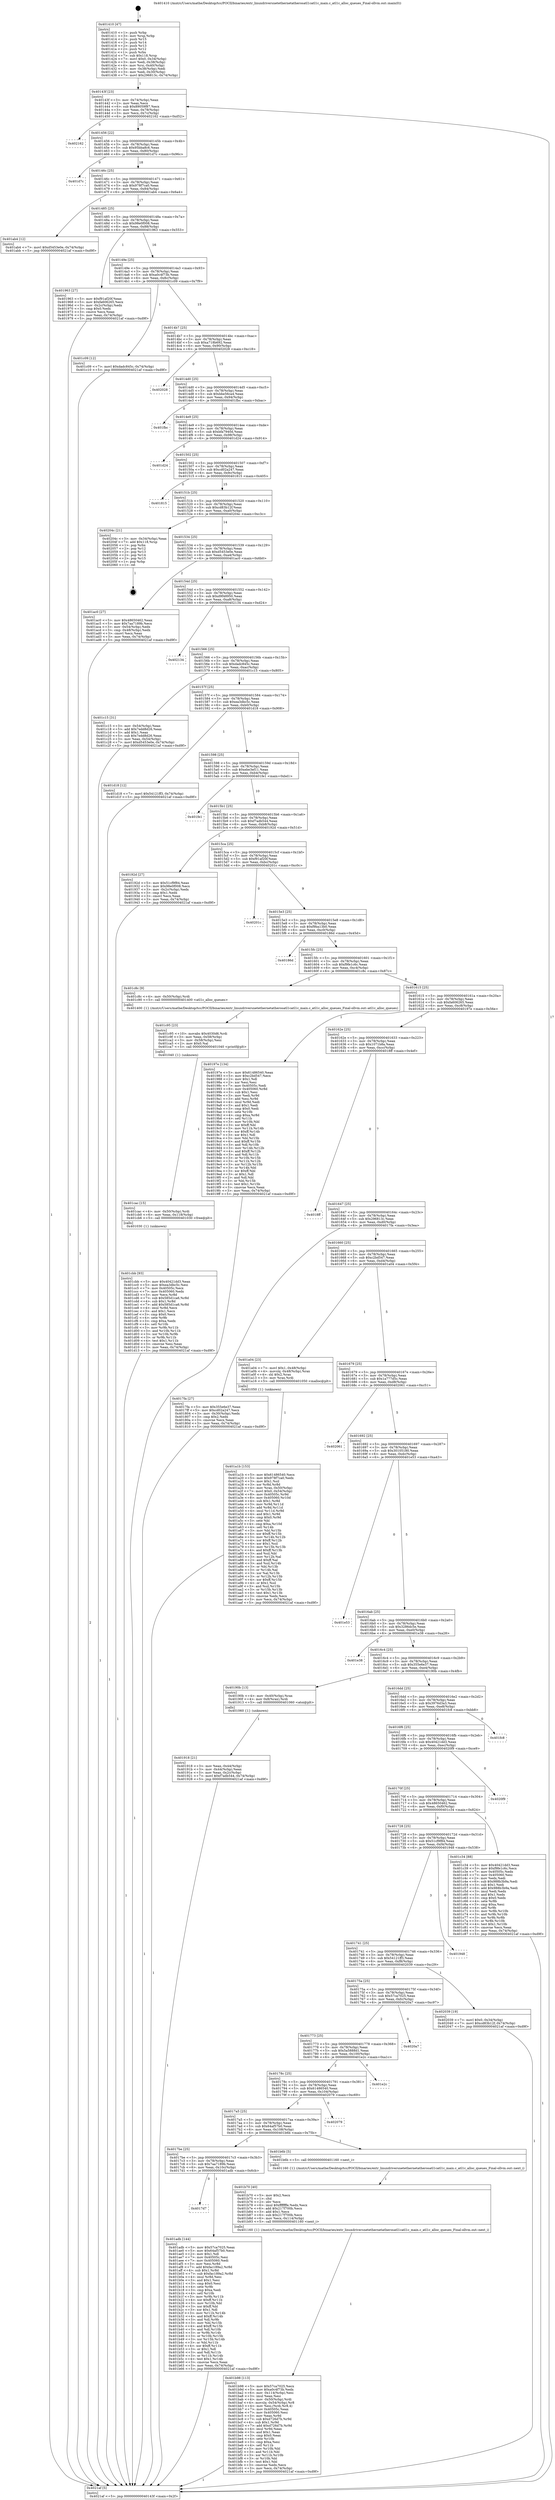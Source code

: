 digraph "0x401410" {
  label = "0x401410 (/mnt/c/Users/mathe/Desktop/tcc/POCII/binaries/extr_linuxdriversnetethernetatherosatl1catl1c_main.c_atl1c_alloc_queues_Final-ollvm.out::main(0))"
  labelloc = "t"
  node[shape=record]

  Entry [label="",width=0.3,height=0.3,shape=circle,fillcolor=black,style=filled]
  "0x40143f" [label="{
     0x40143f [23]\l
     | [instrs]\l
     &nbsp;&nbsp;0x40143f \<+3\>: mov -0x74(%rbp),%eax\l
     &nbsp;&nbsp;0x401442 \<+2\>: mov %eax,%ecx\l
     &nbsp;&nbsp;0x401444 \<+6\>: sub $0x89059f87,%ecx\l
     &nbsp;&nbsp;0x40144a \<+3\>: mov %eax,-0x78(%rbp)\l
     &nbsp;&nbsp;0x40144d \<+3\>: mov %ecx,-0x7c(%rbp)\l
     &nbsp;&nbsp;0x401450 \<+6\>: je 0000000000402162 \<main+0xd52\>\l
  }"]
  "0x402162" [label="{
     0x402162\l
  }", style=dashed]
  "0x401456" [label="{
     0x401456 [22]\l
     | [instrs]\l
     &nbsp;&nbsp;0x401456 \<+5\>: jmp 000000000040145b \<main+0x4b\>\l
     &nbsp;&nbsp;0x40145b \<+3\>: mov -0x78(%rbp),%eax\l
     &nbsp;&nbsp;0x40145e \<+5\>: sub $0x95bba8c6,%eax\l
     &nbsp;&nbsp;0x401463 \<+3\>: mov %eax,-0x80(%rbp)\l
     &nbsp;&nbsp;0x401466 \<+6\>: je 0000000000401d7c \<main+0x96c\>\l
  }"]
  Exit [label="",width=0.3,height=0.3,shape=circle,fillcolor=black,style=filled,peripheries=2]
  "0x401d7c" [label="{
     0x401d7c\l
  }", style=dashed]
  "0x40146c" [label="{
     0x40146c [25]\l
     | [instrs]\l
     &nbsp;&nbsp;0x40146c \<+5\>: jmp 0000000000401471 \<main+0x61\>\l
     &nbsp;&nbsp;0x401471 \<+3\>: mov -0x78(%rbp),%eax\l
     &nbsp;&nbsp;0x401474 \<+5\>: sub $0x978f7ca0,%eax\l
     &nbsp;&nbsp;0x401479 \<+6\>: mov %eax,-0x84(%rbp)\l
     &nbsp;&nbsp;0x40147f \<+6\>: je 0000000000401ab4 \<main+0x6a4\>\l
  }"]
  "0x401cbb" [label="{
     0x401cbb [93]\l
     | [instrs]\l
     &nbsp;&nbsp;0x401cbb \<+5\>: mov $0x40421dd3,%eax\l
     &nbsp;&nbsp;0x401cc0 \<+5\>: mov $0xea3dbc5c,%esi\l
     &nbsp;&nbsp;0x401cc5 \<+7\>: mov 0x40505c,%ecx\l
     &nbsp;&nbsp;0x401ccc \<+7\>: mov 0x405060,%edx\l
     &nbsp;&nbsp;0x401cd3 \<+3\>: mov %ecx,%r8d\l
     &nbsp;&nbsp;0x401cd6 \<+7\>: sub $0x585d1ca6,%r8d\l
     &nbsp;&nbsp;0x401cdd \<+4\>: sub $0x1,%r8d\l
     &nbsp;&nbsp;0x401ce1 \<+7\>: add $0x585d1ca6,%r8d\l
     &nbsp;&nbsp;0x401ce8 \<+4\>: imul %r8d,%ecx\l
     &nbsp;&nbsp;0x401cec \<+3\>: and $0x1,%ecx\l
     &nbsp;&nbsp;0x401cef \<+3\>: cmp $0x0,%ecx\l
     &nbsp;&nbsp;0x401cf2 \<+4\>: sete %r9b\l
     &nbsp;&nbsp;0x401cf6 \<+3\>: cmp $0xa,%edx\l
     &nbsp;&nbsp;0x401cf9 \<+4\>: setl %r10b\l
     &nbsp;&nbsp;0x401cfd \<+3\>: mov %r9b,%r11b\l
     &nbsp;&nbsp;0x401d00 \<+3\>: and %r10b,%r11b\l
     &nbsp;&nbsp;0x401d03 \<+3\>: xor %r10b,%r9b\l
     &nbsp;&nbsp;0x401d06 \<+3\>: or %r9b,%r11b\l
     &nbsp;&nbsp;0x401d09 \<+4\>: test $0x1,%r11b\l
     &nbsp;&nbsp;0x401d0d \<+3\>: cmovne %esi,%eax\l
     &nbsp;&nbsp;0x401d10 \<+3\>: mov %eax,-0x74(%rbp)\l
     &nbsp;&nbsp;0x401d13 \<+5\>: jmp 00000000004021af \<main+0xd9f\>\l
  }"]
  "0x401ab4" [label="{
     0x401ab4 [12]\l
     | [instrs]\l
     &nbsp;&nbsp;0x401ab4 \<+7\>: movl $0xd5453e0e,-0x74(%rbp)\l
     &nbsp;&nbsp;0x401abb \<+5\>: jmp 00000000004021af \<main+0xd9f\>\l
  }"]
  "0x401485" [label="{
     0x401485 [25]\l
     | [instrs]\l
     &nbsp;&nbsp;0x401485 \<+5\>: jmp 000000000040148a \<main+0x7a\>\l
     &nbsp;&nbsp;0x40148a \<+3\>: mov -0x78(%rbp),%eax\l
     &nbsp;&nbsp;0x40148d \<+5\>: sub $0x98e0f008,%eax\l
     &nbsp;&nbsp;0x401492 \<+6\>: mov %eax,-0x88(%rbp)\l
     &nbsp;&nbsp;0x401498 \<+6\>: je 0000000000401963 \<main+0x553\>\l
  }"]
  "0x401cac" [label="{
     0x401cac [15]\l
     | [instrs]\l
     &nbsp;&nbsp;0x401cac \<+4\>: mov -0x50(%rbp),%rdi\l
     &nbsp;&nbsp;0x401cb0 \<+6\>: mov %eax,-0x118(%rbp)\l
     &nbsp;&nbsp;0x401cb6 \<+5\>: call 0000000000401030 \<free@plt\>\l
     | [calls]\l
     &nbsp;&nbsp;0x401030 \{1\} (unknown)\l
  }"]
  "0x401963" [label="{
     0x401963 [27]\l
     | [instrs]\l
     &nbsp;&nbsp;0x401963 \<+5\>: mov $0xf91af20f,%eax\l
     &nbsp;&nbsp;0x401968 \<+5\>: mov $0xfa606265,%ecx\l
     &nbsp;&nbsp;0x40196d \<+3\>: mov -0x2c(%rbp),%edx\l
     &nbsp;&nbsp;0x401970 \<+3\>: cmp $0x0,%edx\l
     &nbsp;&nbsp;0x401973 \<+3\>: cmove %ecx,%eax\l
     &nbsp;&nbsp;0x401976 \<+3\>: mov %eax,-0x74(%rbp)\l
     &nbsp;&nbsp;0x401979 \<+5\>: jmp 00000000004021af \<main+0xd9f\>\l
  }"]
  "0x40149e" [label="{
     0x40149e [25]\l
     | [instrs]\l
     &nbsp;&nbsp;0x40149e \<+5\>: jmp 00000000004014a3 \<main+0x93\>\l
     &nbsp;&nbsp;0x4014a3 \<+3\>: mov -0x78(%rbp),%eax\l
     &nbsp;&nbsp;0x4014a6 \<+5\>: sub $0xa0c4f73b,%eax\l
     &nbsp;&nbsp;0x4014ab \<+6\>: mov %eax,-0x8c(%rbp)\l
     &nbsp;&nbsp;0x4014b1 \<+6\>: je 0000000000401c09 \<main+0x7f9\>\l
  }"]
  "0x401c95" [label="{
     0x401c95 [23]\l
     | [instrs]\l
     &nbsp;&nbsp;0x401c95 \<+10\>: movabs $0x4030d6,%rdi\l
     &nbsp;&nbsp;0x401c9f \<+3\>: mov %eax,-0x58(%rbp)\l
     &nbsp;&nbsp;0x401ca2 \<+3\>: mov -0x58(%rbp),%esi\l
     &nbsp;&nbsp;0x401ca5 \<+2\>: mov $0x0,%al\l
     &nbsp;&nbsp;0x401ca7 \<+5\>: call 0000000000401040 \<printf@plt\>\l
     | [calls]\l
     &nbsp;&nbsp;0x401040 \{1\} (unknown)\l
  }"]
  "0x401c09" [label="{
     0x401c09 [12]\l
     | [instrs]\l
     &nbsp;&nbsp;0x401c09 \<+7\>: movl $0xdadc845c,-0x74(%rbp)\l
     &nbsp;&nbsp;0x401c10 \<+5\>: jmp 00000000004021af \<main+0xd9f\>\l
  }"]
  "0x4014b7" [label="{
     0x4014b7 [25]\l
     | [instrs]\l
     &nbsp;&nbsp;0x4014b7 \<+5\>: jmp 00000000004014bc \<main+0xac\>\l
     &nbsp;&nbsp;0x4014bc \<+3\>: mov -0x78(%rbp),%eax\l
     &nbsp;&nbsp;0x4014bf \<+5\>: sub $0xa718b692,%eax\l
     &nbsp;&nbsp;0x4014c4 \<+6\>: mov %eax,-0x90(%rbp)\l
     &nbsp;&nbsp;0x4014ca \<+6\>: je 0000000000402028 \<main+0xc18\>\l
  }"]
  "0x401b98" [label="{
     0x401b98 [113]\l
     | [instrs]\l
     &nbsp;&nbsp;0x401b98 \<+5\>: mov $0x57ca7025,%ecx\l
     &nbsp;&nbsp;0x401b9d \<+5\>: mov $0xa0c4f73b,%edx\l
     &nbsp;&nbsp;0x401ba2 \<+6\>: mov -0x114(%rbp),%esi\l
     &nbsp;&nbsp;0x401ba8 \<+3\>: imul %eax,%esi\l
     &nbsp;&nbsp;0x401bab \<+4\>: mov -0x50(%rbp),%rdi\l
     &nbsp;&nbsp;0x401baf \<+4\>: movslq -0x54(%rbp),%r8\l
     &nbsp;&nbsp;0x401bb3 \<+4\>: mov %esi,(%rdi,%r8,4)\l
     &nbsp;&nbsp;0x401bb7 \<+7\>: mov 0x40505c,%eax\l
     &nbsp;&nbsp;0x401bbe \<+7\>: mov 0x405060,%esi\l
     &nbsp;&nbsp;0x401bc5 \<+3\>: mov %eax,%r9d\l
     &nbsp;&nbsp;0x401bc8 \<+7\>: sub $0xd726d7b,%r9d\l
     &nbsp;&nbsp;0x401bcf \<+4\>: sub $0x1,%r9d\l
     &nbsp;&nbsp;0x401bd3 \<+7\>: add $0xd726d7b,%r9d\l
     &nbsp;&nbsp;0x401bda \<+4\>: imul %r9d,%eax\l
     &nbsp;&nbsp;0x401bde \<+3\>: and $0x1,%eax\l
     &nbsp;&nbsp;0x401be1 \<+3\>: cmp $0x0,%eax\l
     &nbsp;&nbsp;0x401be4 \<+4\>: sete %r10b\l
     &nbsp;&nbsp;0x401be8 \<+3\>: cmp $0xa,%esi\l
     &nbsp;&nbsp;0x401beb \<+4\>: setl %r11b\l
     &nbsp;&nbsp;0x401bef \<+3\>: mov %r10b,%bl\l
     &nbsp;&nbsp;0x401bf2 \<+3\>: and %r11b,%bl\l
     &nbsp;&nbsp;0x401bf5 \<+3\>: xor %r11b,%r10b\l
     &nbsp;&nbsp;0x401bf8 \<+3\>: or %r10b,%bl\l
     &nbsp;&nbsp;0x401bfb \<+3\>: test $0x1,%bl\l
     &nbsp;&nbsp;0x401bfe \<+3\>: cmovne %edx,%ecx\l
     &nbsp;&nbsp;0x401c01 \<+3\>: mov %ecx,-0x74(%rbp)\l
     &nbsp;&nbsp;0x401c04 \<+5\>: jmp 00000000004021af \<main+0xd9f\>\l
  }"]
  "0x402028" [label="{
     0x402028\l
  }", style=dashed]
  "0x4014d0" [label="{
     0x4014d0 [25]\l
     | [instrs]\l
     &nbsp;&nbsp;0x4014d0 \<+5\>: jmp 00000000004014d5 \<main+0xc5\>\l
     &nbsp;&nbsp;0x4014d5 \<+3\>: mov -0x78(%rbp),%eax\l
     &nbsp;&nbsp;0x4014d8 \<+5\>: sub $0xbbe56ca4,%eax\l
     &nbsp;&nbsp;0x4014dd \<+6\>: mov %eax,-0x94(%rbp)\l
     &nbsp;&nbsp;0x4014e3 \<+6\>: je 0000000000401fbc \<main+0xbac\>\l
  }"]
  "0x401b70" [label="{
     0x401b70 [40]\l
     | [instrs]\l
     &nbsp;&nbsp;0x401b70 \<+5\>: mov $0x2,%ecx\l
     &nbsp;&nbsp;0x401b75 \<+1\>: cltd\l
     &nbsp;&nbsp;0x401b76 \<+2\>: idiv %ecx\l
     &nbsp;&nbsp;0x401b78 \<+6\>: imul $0xfffffffe,%edx,%ecx\l
     &nbsp;&nbsp;0x401b7e \<+6\>: add $0x217f700b,%ecx\l
     &nbsp;&nbsp;0x401b84 \<+3\>: add $0x1,%ecx\l
     &nbsp;&nbsp;0x401b87 \<+6\>: sub $0x217f700b,%ecx\l
     &nbsp;&nbsp;0x401b8d \<+6\>: mov %ecx,-0x114(%rbp)\l
     &nbsp;&nbsp;0x401b93 \<+5\>: call 0000000000401160 \<next_i\>\l
     | [calls]\l
     &nbsp;&nbsp;0x401160 \{1\} (/mnt/c/Users/mathe/Desktop/tcc/POCII/binaries/extr_linuxdriversnetethernetatherosatl1catl1c_main.c_atl1c_alloc_queues_Final-ollvm.out::next_i)\l
  }"]
  "0x401fbc" [label="{
     0x401fbc\l
  }", style=dashed]
  "0x4014e9" [label="{
     0x4014e9 [25]\l
     | [instrs]\l
     &nbsp;&nbsp;0x4014e9 \<+5\>: jmp 00000000004014ee \<main+0xde\>\l
     &nbsp;&nbsp;0x4014ee \<+3\>: mov -0x78(%rbp),%eax\l
     &nbsp;&nbsp;0x4014f1 \<+5\>: sub $0xbfa7940d,%eax\l
     &nbsp;&nbsp;0x4014f6 \<+6\>: mov %eax,-0x98(%rbp)\l
     &nbsp;&nbsp;0x4014fc \<+6\>: je 0000000000401d24 \<main+0x914\>\l
  }"]
  "0x4017d7" [label="{
     0x4017d7\l
  }", style=dashed]
  "0x401d24" [label="{
     0x401d24\l
  }", style=dashed]
  "0x401502" [label="{
     0x401502 [25]\l
     | [instrs]\l
     &nbsp;&nbsp;0x401502 \<+5\>: jmp 0000000000401507 \<main+0xf7\>\l
     &nbsp;&nbsp;0x401507 \<+3\>: mov -0x78(%rbp),%eax\l
     &nbsp;&nbsp;0x40150a \<+5\>: sub $0xcd02a247,%eax\l
     &nbsp;&nbsp;0x40150f \<+6\>: mov %eax,-0x9c(%rbp)\l
     &nbsp;&nbsp;0x401515 \<+6\>: je 0000000000401815 \<main+0x405\>\l
  }"]
  "0x401adb" [label="{
     0x401adb [144]\l
     | [instrs]\l
     &nbsp;&nbsp;0x401adb \<+5\>: mov $0x57ca7025,%eax\l
     &nbsp;&nbsp;0x401ae0 \<+5\>: mov $0x64af57b0,%ecx\l
     &nbsp;&nbsp;0x401ae5 \<+2\>: mov $0x1,%dl\l
     &nbsp;&nbsp;0x401ae7 \<+7\>: mov 0x40505c,%esi\l
     &nbsp;&nbsp;0x401aee \<+7\>: mov 0x405060,%edi\l
     &nbsp;&nbsp;0x401af5 \<+3\>: mov %esi,%r8d\l
     &nbsp;&nbsp;0x401af8 \<+7\>: add $0xfac189a2,%r8d\l
     &nbsp;&nbsp;0x401aff \<+4\>: sub $0x1,%r8d\l
     &nbsp;&nbsp;0x401b03 \<+7\>: sub $0xfac189a2,%r8d\l
     &nbsp;&nbsp;0x401b0a \<+4\>: imul %r8d,%esi\l
     &nbsp;&nbsp;0x401b0e \<+3\>: and $0x1,%esi\l
     &nbsp;&nbsp;0x401b11 \<+3\>: cmp $0x0,%esi\l
     &nbsp;&nbsp;0x401b14 \<+4\>: sete %r9b\l
     &nbsp;&nbsp;0x401b18 \<+3\>: cmp $0xa,%edi\l
     &nbsp;&nbsp;0x401b1b \<+4\>: setl %r10b\l
     &nbsp;&nbsp;0x401b1f \<+3\>: mov %r9b,%r11b\l
     &nbsp;&nbsp;0x401b22 \<+4\>: xor $0xff,%r11b\l
     &nbsp;&nbsp;0x401b26 \<+3\>: mov %r10b,%bl\l
     &nbsp;&nbsp;0x401b29 \<+3\>: xor $0xff,%bl\l
     &nbsp;&nbsp;0x401b2c \<+3\>: xor $0x1,%dl\l
     &nbsp;&nbsp;0x401b2f \<+3\>: mov %r11b,%r14b\l
     &nbsp;&nbsp;0x401b32 \<+4\>: and $0xff,%r14b\l
     &nbsp;&nbsp;0x401b36 \<+3\>: and %dl,%r9b\l
     &nbsp;&nbsp;0x401b39 \<+3\>: mov %bl,%r15b\l
     &nbsp;&nbsp;0x401b3c \<+4\>: and $0xff,%r15b\l
     &nbsp;&nbsp;0x401b40 \<+3\>: and %dl,%r10b\l
     &nbsp;&nbsp;0x401b43 \<+3\>: or %r9b,%r14b\l
     &nbsp;&nbsp;0x401b46 \<+3\>: or %r10b,%r15b\l
     &nbsp;&nbsp;0x401b49 \<+3\>: xor %r15b,%r14b\l
     &nbsp;&nbsp;0x401b4c \<+3\>: or %bl,%r11b\l
     &nbsp;&nbsp;0x401b4f \<+4\>: xor $0xff,%r11b\l
     &nbsp;&nbsp;0x401b53 \<+3\>: or $0x1,%dl\l
     &nbsp;&nbsp;0x401b56 \<+3\>: and %dl,%r11b\l
     &nbsp;&nbsp;0x401b59 \<+3\>: or %r11b,%r14b\l
     &nbsp;&nbsp;0x401b5c \<+4\>: test $0x1,%r14b\l
     &nbsp;&nbsp;0x401b60 \<+3\>: cmovne %ecx,%eax\l
     &nbsp;&nbsp;0x401b63 \<+3\>: mov %eax,-0x74(%rbp)\l
     &nbsp;&nbsp;0x401b66 \<+5\>: jmp 00000000004021af \<main+0xd9f\>\l
  }"]
  "0x401815" [label="{
     0x401815\l
  }", style=dashed]
  "0x40151b" [label="{
     0x40151b [25]\l
     | [instrs]\l
     &nbsp;&nbsp;0x40151b \<+5\>: jmp 0000000000401520 \<main+0x110\>\l
     &nbsp;&nbsp;0x401520 \<+3\>: mov -0x78(%rbp),%eax\l
     &nbsp;&nbsp;0x401523 \<+5\>: sub $0xcd83b12f,%eax\l
     &nbsp;&nbsp;0x401528 \<+6\>: mov %eax,-0xa0(%rbp)\l
     &nbsp;&nbsp;0x40152e \<+6\>: je 000000000040204c \<main+0xc3c\>\l
  }"]
  "0x4017be" [label="{
     0x4017be [25]\l
     | [instrs]\l
     &nbsp;&nbsp;0x4017be \<+5\>: jmp 00000000004017c3 \<main+0x3b3\>\l
     &nbsp;&nbsp;0x4017c3 \<+3\>: mov -0x78(%rbp),%eax\l
     &nbsp;&nbsp;0x4017c6 \<+5\>: sub $0x7aa7189b,%eax\l
     &nbsp;&nbsp;0x4017cb \<+6\>: mov %eax,-0x10c(%rbp)\l
     &nbsp;&nbsp;0x4017d1 \<+6\>: je 0000000000401adb \<main+0x6cb\>\l
  }"]
  "0x40204c" [label="{
     0x40204c [21]\l
     | [instrs]\l
     &nbsp;&nbsp;0x40204c \<+3\>: mov -0x34(%rbp),%eax\l
     &nbsp;&nbsp;0x40204f \<+7\>: add $0x118,%rsp\l
     &nbsp;&nbsp;0x402056 \<+1\>: pop %rbx\l
     &nbsp;&nbsp;0x402057 \<+2\>: pop %r12\l
     &nbsp;&nbsp;0x402059 \<+2\>: pop %r13\l
     &nbsp;&nbsp;0x40205b \<+2\>: pop %r14\l
     &nbsp;&nbsp;0x40205d \<+2\>: pop %r15\l
     &nbsp;&nbsp;0x40205f \<+1\>: pop %rbp\l
     &nbsp;&nbsp;0x402060 \<+1\>: ret\l
  }"]
  "0x401534" [label="{
     0x401534 [25]\l
     | [instrs]\l
     &nbsp;&nbsp;0x401534 \<+5\>: jmp 0000000000401539 \<main+0x129\>\l
     &nbsp;&nbsp;0x401539 \<+3\>: mov -0x78(%rbp),%eax\l
     &nbsp;&nbsp;0x40153c \<+5\>: sub $0xd5453e0e,%eax\l
     &nbsp;&nbsp;0x401541 \<+6\>: mov %eax,-0xa4(%rbp)\l
     &nbsp;&nbsp;0x401547 \<+6\>: je 0000000000401ac0 \<main+0x6b0\>\l
  }"]
  "0x401b6b" [label="{
     0x401b6b [5]\l
     | [instrs]\l
     &nbsp;&nbsp;0x401b6b \<+5\>: call 0000000000401160 \<next_i\>\l
     | [calls]\l
     &nbsp;&nbsp;0x401160 \{1\} (/mnt/c/Users/mathe/Desktop/tcc/POCII/binaries/extr_linuxdriversnetethernetatherosatl1catl1c_main.c_atl1c_alloc_queues_Final-ollvm.out::next_i)\l
  }"]
  "0x401ac0" [label="{
     0x401ac0 [27]\l
     | [instrs]\l
     &nbsp;&nbsp;0x401ac0 \<+5\>: mov $0x48650462,%eax\l
     &nbsp;&nbsp;0x401ac5 \<+5\>: mov $0x7aa7189b,%ecx\l
     &nbsp;&nbsp;0x401aca \<+3\>: mov -0x54(%rbp),%edx\l
     &nbsp;&nbsp;0x401acd \<+3\>: cmp -0x48(%rbp),%edx\l
     &nbsp;&nbsp;0x401ad0 \<+3\>: cmovl %ecx,%eax\l
     &nbsp;&nbsp;0x401ad3 \<+3\>: mov %eax,-0x74(%rbp)\l
     &nbsp;&nbsp;0x401ad6 \<+5\>: jmp 00000000004021af \<main+0xd9f\>\l
  }"]
  "0x40154d" [label="{
     0x40154d [25]\l
     | [instrs]\l
     &nbsp;&nbsp;0x40154d \<+5\>: jmp 0000000000401552 \<main+0x142\>\l
     &nbsp;&nbsp;0x401552 \<+3\>: mov -0x78(%rbp),%eax\l
     &nbsp;&nbsp;0x401555 \<+5\>: sub $0xd9f48950,%eax\l
     &nbsp;&nbsp;0x40155a \<+6\>: mov %eax,-0xa8(%rbp)\l
     &nbsp;&nbsp;0x401560 \<+6\>: je 0000000000402134 \<main+0xd24\>\l
  }"]
  "0x4017a5" [label="{
     0x4017a5 [25]\l
     | [instrs]\l
     &nbsp;&nbsp;0x4017a5 \<+5\>: jmp 00000000004017aa \<main+0x39a\>\l
     &nbsp;&nbsp;0x4017aa \<+3\>: mov -0x78(%rbp),%eax\l
     &nbsp;&nbsp;0x4017ad \<+5\>: sub $0x64af57b0,%eax\l
     &nbsp;&nbsp;0x4017b2 \<+6\>: mov %eax,-0x108(%rbp)\l
     &nbsp;&nbsp;0x4017b8 \<+6\>: je 0000000000401b6b \<main+0x75b\>\l
  }"]
  "0x402134" [label="{
     0x402134\l
  }", style=dashed]
  "0x401566" [label="{
     0x401566 [25]\l
     | [instrs]\l
     &nbsp;&nbsp;0x401566 \<+5\>: jmp 000000000040156b \<main+0x15b\>\l
     &nbsp;&nbsp;0x40156b \<+3\>: mov -0x78(%rbp),%eax\l
     &nbsp;&nbsp;0x40156e \<+5\>: sub $0xdadc845c,%eax\l
     &nbsp;&nbsp;0x401573 \<+6\>: mov %eax,-0xac(%rbp)\l
     &nbsp;&nbsp;0x401579 \<+6\>: je 0000000000401c15 \<main+0x805\>\l
  }"]
  "0x402079" [label="{
     0x402079\l
  }", style=dashed]
  "0x401c15" [label="{
     0x401c15 [31]\l
     | [instrs]\l
     &nbsp;&nbsp;0x401c15 \<+3\>: mov -0x54(%rbp),%eax\l
     &nbsp;&nbsp;0x401c18 \<+5\>: add $0x7edd8d26,%eax\l
     &nbsp;&nbsp;0x401c1d \<+3\>: add $0x1,%eax\l
     &nbsp;&nbsp;0x401c20 \<+5\>: sub $0x7edd8d26,%eax\l
     &nbsp;&nbsp;0x401c25 \<+3\>: mov %eax,-0x54(%rbp)\l
     &nbsp;&nbsp;0x401c28 \<+7\>: movl $0xd5453e0e,-0x74(%rbp)\l
     &nbsp;&nbsp;0x401c2f \<+5\>: jmp 00000000004021af \<main+0xd9f\>\l
  }"]
  "0x40157f" [label="{
     0x40157f [25]\l
     | [instrs]\l
     &nbsp;&nbsp;0x40157f \<+5\>: jmp 0000000000401584 \<main+0x174\>\l
     &nbsp;&nbsp;0x401584 \<+3\>: mov -0x78(%rbp),%eax\l
     &nbsp;&nbsp;0x401587 \<+5\>: sub $0xea3dbc5c,%eax\l
     &nbsp;&nbsp;0x40158c \<+6\>: mov %eax,-0xb0(%rbp)\l
     &nbsp;&nbsp;0x401592 \<+6\>: je 0000000000401d18 \<main+0x908\>\l
  }"]
  "0x40178c" [label="{
     0x40178c [25]\l
     | [instrs]\l
     &nbsp;&nbsp;0x40178c \<+5\>: jmp 0000000000401791 \<main+0x381\>\l
     &nbsp;&nbsp;0x401791 \<+3\>: mov -0x78(%rbp),%eax\l
     &nbsp;&nbsp;0x401794 \<+5\>: sub $0x61486540,%eax\l
     &nbsp;&nbsp;0x401799 \<+6\>: mov %eax,-0x104(%rbp)\l
     &nbsp;&nbsp;0x40179f \<+6\>: je 0000000000402079 \<main+0xc69\>\l
  }"]
  "0x401d18" [label="{
     0x401d18 [12]\l
     | [instrs]\l
     &nbsp;&nbsp;0x401d18 \<+7\>: movl $0x54121ff3,-0x74(%rbp)\l
     &nbsp;&nbsp;0x401d1f \<+5\>: jmp 00000000004021af \<main+0xd9f\>\l
  }"]
  "0x401598" [label="{
     0x401598 [25]\l
     | [instrs]\l
     &nbsp;&nbsp;0x401598 \<+5\>: jmp 000000000040159d \<main+0x18d\>\l
     &nbsp;&nbsp;0x40159d \<+3\>: mov -0x78(%rbp),%eax\l
     &nbsp;&nbsp;0x4015a0 \<+5\>: sub $0xebe3ef11,%eax\l
     &nbsp;&nbsp;0x4015a5 \<+6\>: mov %eax,-0xb4(%rbp)\l
     &nbsp;&nbsp;0x4015ab \<+6\>: je 0000000000401fe1 \<main+0xbd1\>\l
  }"]
  "0x401e2c" [label="{
     0x401e2c\l
  }", style=dashed]
  "0x401fe1" [label="{
     0x401fe1\l
  }", style=dashed]
  "0x4015b1" [label="{
     0x4015b1 [25]\l
     | [instrs]\l
     &nbsp;&nbsp;0x4015b1 \<+5\>: jmp 00000000004015b6 \<main+0x1a6\>\l
     &nbsp;&nbsp;0x4015b6 \<+3\>: mov -0x78(%rbp),%eax\l
     &nbsp;&nbsp;0x4015b9 \<+5\>: sub $0xf7adb544,%eax\l
     &nbsp;&nbsp;0x4015be \<+6\>: mov %eax,-0xb8(%rbp)\l
     &nbsp;&nbsp;0x4015c4 \<+6\>: je 000000000040192d \<main+0x51d\>\l
  }"]
  "0x401773" [label="{
     0x401773 [25]\l
     | [instrs]\l
     &nbsp;&nbsp;0x401773 \<+5\>: jmp 0000000000401778 \<main+0x368\>\l
     &nbsp;&nbsp;0x401778 \<+3\>: mov -0x78(%rbp),%eax\l
     &nbsp;&nbsp;0x40177b \<+5\>: sub $0x5a5888d1,%eax\l
     &nbsp;&nbsp;0x401780 \<+6\>: mov %eax,-0x100(%rbp)\l
     &nbsp;&nbsp;0x401786 \<+6\>: je 0000000000401e2c \<main+0xa1c\>\l
  }"]
  "0x40192d" [label="{
     0x40192d [27]\l
     | [instrs]\l
     &nbsp;&nbsp;0x40192d \<+5\>: mov $0x51cf9f84,%eax\l
     &nbsp;&nbsp;0x401932 \<+5\>: mov $0x98e0f008,%ecx\l
     &nbsp;&nbsp;0x401937 \<+3\>: mov -0x2c(%rbp),%edx\l
     &nbsp;&nbsp;0x40193a \<+3\>: cmp $0x1,%edx\l
     &nbsp;&nbsp;0x40193d \<+3\>: cmovl %ecx,%eax\l
     &nbsp;&nbsp;0x401940 \<+3\>: mov %eax,-0x74(%rbp)\l
     &nbsp;&nbsp;0x401943 \<+5\>: jmp 00000000004021af \<main+0xd9f\>\l
  }"]
  "0x4015ca" [label="{
     0x4015ca [25]\l
     | [instrs]\l
     &nbsp;&nbsp;0x4015ca \<+5\>: jmp 00000000004015cf \<main+0x1bf\>\l
     &nbsp;&nbsp;0x4015cf \<+3\>: mov -0x78(%rbp),%eax\l
     &nbsp;&nbsp;0x4015d2 \<+5\>: sub $0xf91af20f,%eax\l
     &nbsp;&nbsp;0x4015d7 \<+6\>: mov %eax,-0xbc(%rbp)\l
     &nbsp;&nbsp;0x4015dd \<+6\>: je 000000000040201c \<main+0xc0c\>\l
  }"]
  "0x4020a7" [label="{
     0x4020a7\l
  }", style=dashed]
  "0x40201c" [label="{
     0x40201c\l
  }", style=dashed]
  "0x4015e3" [label="{
     0x4015e3 [25]\l
     | [instrs]\l
     &nbsp;&nbsp;0x4015e3 \<+5\>: jmp 00000000004015e8 \<main+0x1d8\>\l
     &nbsp;&nbsp;0x4015e8 \<+3\>: mov -0x78(%rbp),%eax\l
     &nbsp;&nbsp;0x4015eb \<+5\>: sub $0xf9ba13b0,%eax\l
     &nbsp;&nbsp;0x4015f0 \<+6\>: mov %eax,-0xc0(%rbp)\l
     &nbsp;&nbsp;0x4015f6 \<+6\>: je 000000000040186d \<main+0x45d\>\l
  }"]
  "0x40175a" [label="{
     0x40175a [25]\l
     | [instrs]\l
     &nbsp;&nbsp;0x40175a \<+5\>: jmp 000000000040175f \<main+0x34f\>\l
     &nbsp;&nbsp;0x40175f \<+3\>: mov -0x78(%rbp),%eax\l
     &nbsp;&nbsp;0x401762 \<+5\>: sub $0x57ca7025,%eax\l
     &nbsp;&nbsp;0x401767 \<+6\>: mov %eax,-0xfc(%rbp)\l
     &nbsp;&nbsp;0x40176d \<+6\>: je 00000000004020a7 \<main+0xc97\>\l
  }"]
  "0x40186d" [label="{
     0x40186d\l
  }", style=dashed]
  "0x4015fc" [label="{
     0x4015fc [25]\l
     | [instrs]\l
     &nbsp;&nbsp;0x4015fc \<+5\>: jmp 0000000000401601 \<main+0x1f1\>\l
     &nbsp;&nbsp;0x401601 \<+3\>: mov -0x78(%rbp),%eax\l
     &nbsp;&nbsp;0x401604 \<+5\>: sub $0xf9fe1c6c,%eax\l
     &nbsp;&nbsp;0x401609 \<+6\>: mov %eax,-0xc4(%rbp)\l
     &nbsp;&nbsp;0x40160f \<+6\>: je 0000000000401c8c \<main+0x87c\>\l
  }"]
  "0x402039" [label="{
     0x402039 [19]\l
     | [instrs]\l
     &nbsp;&nbsp;0x402039 \<+7\>: movl $0x0,-0x34(%rbp)\l
     &nbsp;&nbsp;0x402040 \<+7\>: movl $0xcd83b12f,-0x74(%rbp)\l
     &nbsp;&nbsp;0x402047 \<+5\>: jmp 00000000004021af \<main+0xd9f\>\l
  }"]
  "0x401c8c" [label="{
     0x401c8c [9]\l
     | [instrs]\l
     &nbsp;&nbsp;0x401c8c \<+4\>: mov -0x50(%rbp),%rdi\l
     &nbsp;&nbsp;0x401c90 \<+5\>: call 0000000000401400 \<atl1c_alloc_queues\>\l
     | [calls]\l
     &nbsp;&nbsp;0x401400 \{1\} (/mnt/c/Users/mathe/Desktop/tcc/POCII/binaries/extr_linuxdriversnetethernetatherosatl1catl1c_main.c_atl1c_alloc_queues_Final-ollvm.out::atl1c_alloc_queues)\l
  }"]
  "0x401615" [label="{
     0x401615 [25]\l
     | [instrs]\l
     &nbsp;&nbsp;0x401615 \<+5\>: jmp 000000000040161a \<main+0x20a\>\l
     &nbsp;&nbsp;0x40161a \<+3\>: mov -0x78(%rbp),%eax\l
     &nbsp;&nbsp;0x40161d \<+5\>: sub $0xfa606265,%eax\l
     &nbsp;&nbsp;0x401622 \<+6\>: mov %eax,-0xc8(%rbp)\l
     &nbsp;&nbsp;0x401628 \<+6\>: je 000000000040197e \<main+0x56e\>\l
  }"]
  "0x401741" [label="{
     0x401741 [25]\l
     | [instrs]\l
     &nbsp;&nbsp;0x401741 \<+5\>: jmp 0000000000401746 \<main+0x336\>\l
     &nbsp;&nbsp;0x401746 \<+3\>: mov -0x78(%rbp),%eax\l
     &nbsp;&nbsp;0x401749 \<+5\>: sub $0x54121ff3,%eax\l
     &nbsp;&nbsp;0x40174e \<+6\>: mov %eax,-0xf8(%rbp)\l
     &nbsp;&nbsp;0x401754 \<+6\>: je 0000000000402039 \<main+0xc29\>\l
  }"]
  "0x40197e" [label="{
     0x40197e [134]\l
     | [instrs]\l
     &nbsp;&nbsp;0x40197e \<+5\>: mov $0x61486540,%eax\l
     &nbsp;&nbsp;0x401983 \<+5\>: mov $0xc2bd547,%ecx\l
     &nbsp;&nbsp;0x401988 \<+2\>: mov $0x1,%dl\l
     &nbsp;&nbsp;0x40198a \<+2\>: xor %esi,%esi\l
     &nbsp;&nbsp;0x40198c \<+7\>: mov 0x40505c,%edi\l
     &nbsp;&nbsp;0x401993 \<+8\>: mov 0x405060,%r8d\l
     &nbsp;&nbsp;0x40199b \<+3\>: sub $0x1,%esi\l
     &nbsp;&nbsp;0x40199e \<+3\>: mov %edi,%r9d\l
     &nbsp;&nbsp;0x4019a1 \<+3\>: add %esi,%r9d\l
     &nbsp;&nbsp;0x4019a4 \<+4\>: imul %r9d,%edi\l
     &nbsp;&nbsp;0x4019a8 \<+3\>: and $0x1,%edi\l
     &nbsp;&nbsp;0x4019ab \<+3\>: cmp $0x0,%edi\l
     &nbsp;&nbsp;0x4019ae \<+4\>: sete %r10b\l
     &nbsp;&nbsp;0x4019b2 \<+4\>: cmp $0xa,%r8d\l
     &nbsp;&nbsp;0x4019b6 \<+4\>: setl %r11b\l
     &nbsp;&nbsp;0x4019ba \<+3\>: mov %r10b,%bl\l
     &nbsp;&nbsp;0x4019bd \<+3\>: xor $0xff,%bl\l
     &nbsp;&nbsp;0x4019c0 \<+3\>: mov %r11b,%r14b\l
     &nbsp;&nbsp;0x4019c3 \<+4\>: xor $0xff,%r14b\l
     &nbsp;&nbsp;0x4019c7 \<+3\>: xor $0x1,%dl\l
     &nbsp;&nbsp;0x4019ca \<+3\>: mov %bl,%r15b\l
     &nbsp;&nbsp;0x4019cd \<+4\>: and $0xff,%r15b\l
     &nbsp;&nbsp;0x4019d1 \<+3\>: and %dl,%r10b\l
     &nbsp;&nbsp;0x4019d4 \<+3\>: mov %r14b,%r12b\l
     &nbsp;&nbsp;0x4019d7 \<+4\>: and $0xff,%r12b\l
     &nbsp;&nbsp;0x4019db \<+3\>: and %dl,%r11b\l
     &nbsp;&nbsp;0x4019de \<+3\>: or %r10b,%r15b\l
     &nbsp;&nbsp;0x4019e1 \<+3\>: or %r11b,%r12b\l
     &nbsp;&nbsp;0x4019e4 \<+3\>: xor %r12b,%r15b\l
     &nbsp;&nbsp;0x4019e7 \<+3\>: or %r14b,%bl\l
     &nbsp;&nbsp;0x4019ea \<+3\>: xor $0xff,%bl\l
     &nbsp;&nbsp;0x4019ed \<+3\>: or $0x1,%dl\l
     &nbsp;&nbsp;0x4019f0 \<+2\>: and %dl,%bl\l
     &nbsp;&nbsp;0x4019f2 \<+3\>: or %bl,%r15b\l
     &nbsp;&nbsp;0x4019f5 \<+4\>: test $0x1,%r15b\l
     &nbsp;&nbsp;0x4019f9 \<+3\>: cmovne %ecx,%eax\l
     &nbsp;&nbsp;0x4019fc \<+3\>: mov %eax,-0x74(%rbp)\l
     &nbsp;&nbsp;0x4019ff \<+5\>: jmp 00000000004021af \<main+0xd9f\>\l
  }"]
  "0x40162e" [label="{
     0x40162e [25]\l
     | [instrs]\l
     &nbsp;&nbsp;0x40162e \<+5\>: jmp 0000000000401633 \<main+0x223\>\l
     &nbsp;&nbsp;0x401633 \<+3\>: mov -0x78(%rbp),%eax\l
     &nbsp;&nbsp;0x401636 \<+5\>: sub $0x1071b8a,%eax\l
     &nbsp;&nbsp;0x40163b \<+6\>: mov %eax,-0xcc(%rbp)\l
     &nbsp;&nbsp;0x401641 \<+6\>: je 00000000004018ff \<main+0x4ef\>\l
  }"]
  "0x401948" [label="{
     0x401948\l
  }", style=dashed]
  "0x4018ff" [label="{
     0x4018ff\l
  }", style=dashed]
  "0x401647" [label="{
     0x401647 [25]\l
     | [instrs]\l
     &nbsp;&nbsp;0x401647 \<+5\>: jmp 000000000040164c \<main+0x23c\>\l
     &nbsp;&nbsp;0x40164c \<+3\>: mov -0x78(%rbp),%eax\l
     &nbsp;&nbsp;0x40164f \<+5\>: sub $0x296813c,%eax\l
     &nbsp;&nbsp;0x401654 \<+6\>: mov %eax,-0xd0(%rbp)\l
     &nbsp;&nbsp;0x40165a \<+6\>: je 00000000004017fa \<main+0x3ea\>\l
  }"]
  "0x401728" [label="{
     0x401728 [25]\l
     | [instrs]\l
     &nbsp;&nbsp;0x401728 \<+5\>: jmp 000000000040172d \<main+0x31d\>\l
     &nbsp;&nbsp;0x40172d \<+3\>: mov -0x78(%rbp),%eax\l
     &nbsp;&nbsp;0x401730 \<+5\>: sub $0x51cf9f84,%eax\l
     &nbsp;&nbsp;0x401735 \<+6\>: mov %eax,-0xf4(%rbp)\l
     &nbsp;&nbsp;0x40173b \<+6\>: je 0000000000401948 \<main+0x538\>\l
  }"]
  "0x4017fa" [label="{
     0x4017fa [27]\l
     | [instrs]\l
     &nbsp;&nbsp;0x4017fa \<+5\>: mov $0x355e6e37,%eax\l
     &nbsp;&nbsp;0x4017ff \<+5\>: mov $0xcd02a247,%ecx\l
     &nbsp;&nbsp;0x401804 \<+3\>: mov -0x30(%rbp),%edx\l
     &nbsp;&nbsp;0x401807 \<+3\>: cmp $0x2,%edx\l
     &nbsp;&nbsp;0x40180a \<+3\>: cmovne %ecx,%eax\l
     &nbsp;&nbsp;0x40180d \<+3\>: mov %eax,-0x74(%rbp)\l
     &nbsp;&nbsp;0x401810 \<+5\>: jmp 00000000004021af \<main+0xd9f\>\l
  }"]
  "0x401660" [label="{
     0x401660 [25]\l
     | [instrs]\l
     &nbsp;&nbsp;0x401660 \<+5\>: jmp 0000000000401665 \<main+0x255\>\l
     &nbsp;&nbsp;0x401665 \<+3\>: mov -0x78(%rbp),%eax\l
     &nbsp;&nbsp;0x401668 \<+5\>: sub $0xc2bd547,%eax\l
     &nbsp;&nbsp;0x40166d \<+6\>: mov %eax,-0xd4(%rbp)\l
     &nbsp;&nbsp;0x401673 \<+6\>: je 0000000000401a04 \<main+0x5f4\>\l
  }"]
  "0x4021af" [label="{
     0x4021af [5]\l
     | [instrs]\l
     &nbsp;&nbsp;0x4021af \<+5\>: jmp 000000000040143f \<main+0x2f\>\l
  }"]
  "0x401410" [label="{
     0x401410 [47]\l
     | [instrs]\l
     &nbsp;&nbsp;0x401410 \<+1\>: push %rbp\l
     &nbsp;&nbsp;0x401411 \<+3\>: mov %rsp,%rbp\l
     &nbsp;&nbsp;0x401414 \<+2\>: push %r15\l
     &nbsp;&nbsp;0x401416 \<+2\>: push %r14\l
     &nbsp;&nbsp;0x401418 \<+2\>: push %r13\l
     &nbsp;&nbsp;0x40141a \<+2\>: push %r12\l
     &nbsp;&nbsp;0x40141c \<+1\>: push %rbx\l
     &nbsp;&nbsp;0x40141d \<+7\>: sub $0x118,%rsp\l
     &nbsp;&nbsp;0x401424 \<+7\>: movl $0x0,-0x34(%rbp)\l
     &nbsp;&nbsp;0x40142b \<+3\>: mov %edi,-0x38(%rbp)\l
     &nbsp;&nbsp;0x40142e \<+4\>: mov %rsi,-0x40(%rbp)\l
     &nbsp;&nbsp;0x401432 \<+3\>: mov -0x38(%rbp),%edi\l
     &nbsp;&nbsp;0x401435 \<+3\>: mov %edi,-0x30(%rbp)\l
     &nbsp;&nbsp;0x401438 \<+7\>: movl $0x296813c,-0x74(%rbp)\l
  }"]
  "0x401c34" [label="{
     0x401c34 [88]\l
     | [instrs]\l
     &nbsp;&nbsp;0x401c34 \<+5\>: mov $0x40421dd3,%eax\l
     &nbsp;&nbsp;0x401c39 \<+5\>: mov $0xf9fe1c6c,%ecx\l
     &nbsp;&nbsp;0x401c3e \<+7\>: mov 0x40505c,%edx\l
     &nbsp;&nbsp;0x401c45 \<+7\>: mov 0x405060,%esi\l
     &nbsp;&nbsp;0x401c4c \<+2\>: mov %edx,%edi\l
     &nbsp;&nbsp;0x401c4e \<+6\>: sub $0x988b3b9a,%edi\l
     &nbsp;&nbsp;0x401c54 \<+3\>: sub $0x1,%edi\l
     &nbsp;&nbsp;0x401c57 \<+6\>: add $0x988b3b9a,%edi\l
     &nbsp;&nbsp;0x401c5d \<+3\>: imul %edi,%edx\l
     &nbsp;&nbsp;0x401c60 \<+3\>: and $0x1,%edx\l
     &nbsp;&nbsp;0x401c63 \<+3\>: cmp $0x0,%edx\l
     &nbsp;&nbsp;0x401c66 \<+4\>: sete %r8b\l
     &nbsp;&nbsp;0x401c6a \<+3\>: cmp $0xa,%esi\l
     &nbsp;&nbsp;0x401c6d \<+4\>: setl %r9b\l
     &nbsp;&nbsp;0x401c71 \<+3\>: mov %r8b,%r10b\l
     &nbsp;&nbsp;0x401c74 \<+3\>: and %r9b,%r10b\l
     &nbsp;&nbsp;0x401c77 \<+3\>: xor %r9b,%r8b\l
     &nbsp;&nbsp;0x401c7a \<+3\>: or %r8b,%r10b\l
     &nbsp;&nbsp;0x401c7d \<+4\>: test $0x1,%r10b\l
     &nbsp;&nbsp;0x401c81 \<+3\>: cmovne %ecx,%eax\l
     &nbsp;&nbsp;0x401c84 \<+3\>: mov %eax,-0x74(%rbp)\l
     &nbsp;&nbsp;0x401c87 \<+5\>: jmp 00000000004021af \<main+0xd9f\>\l
  }"]
  "0x401a04" [label="{
     0x401a04 [23]\l
     | [instrs]\l
     &nbsp;&nbsp;0x401a04 \<+7\>: movl $0x1,-0x48(%rbp)\l
     &nbsp;&nbsp;0x401a0b \<+4\>: movslq -0x48(%rbp),%rax\l
     &nbsp;&nbsp;0x401a0f \<+4\>: shl $0x2,%rax\l
     &nbsp;&nbsp;0x401a13 \<+3\>: mov %rax,%rdi\l
     &nbsp;&nbsp;0x401a16 \<+5\>: call 0000000000401050 \<malloc@plt\>\l
     | [calls]\l
     &nbsp;&nbsp;0x401050 \{1\} (unknown)\l
  }"]
  "0x401679" [label="{
     0x401679 [25]\l
     | [instrs]\l
     &nbsp;&nbsp;0x401679 \<+5\>: jmp 000000000040167e \<main+0x26e\>\l
     &nbsp;&nbsp;0x40167e \<+3\>: mov -0x78(%rbp),%eax\l
     &nbsp;&nbsp;0x401681 \<+5\>: sub $0x1a777d5c,%eax\l
     &nbsp;&nbsp;0x401686 \<+6\>: mov %eax,-0xd8(%rbp)\l
     &nbsp;&nbsp;0x40168c \<+6\>: je 0000000000402061 \<main+0xc51\>\l
  }"]
  "0x40170f" [label="{
     0x40170f [25]\l
     | [instrs]\l
     &nbsp;&nbsp;0x40170f \<+5\>: jmp 0000000000401714 \<main+0x304\>\l
     &nbsp;&nbsp;0x401714 \<+3\>: mov -0x78(%rbp),%eax\l
     &nbsp;&nbsp;0x401717 \<+5\>: sub $0x48650462,%eax\l
     &nbsp;&nbsp;0x40171c \<+6\>: mov %eax,-0xf0(%rbp)\l
     &nbsp;&nbsp;0x401722 \<+6\>: je 0000000000401c34 \<main+0x824\>\l
  }"]
  "0x402061" [label="{
     0x402061\l
  }", style=dashed]
  "0x401692" [label="{
     0x401692 [25]\l
     | [instrs]\l
     &nbsp;&nbsp;0x401692 \<+5\>: jmp 0000000000401697 \<main+0x287\>\l
     &nbsp;&nbsp;0x401697 \<+3\>: mov -0x78(%rbp),%eax\l
     &nbsp;&nbsp;0x40169a \<+5\>: sub $0x30105180,%eax\l
     &nbsp;&nbsp;0x40169f \<+6\>: mov %eax,-0xdc(%rbp)\l
     &nbsp;&nbsp;0x4016a5 \<+6\>: je 0000000000401e53 \<main+0xa43\>\l
  }"]
  "0x4020f9" [label="{
     0x4020f9\l
  }", style=dashed]
  "0x401e53" [label="{
     0x401e53\l
  }", style=dashed]
  "0x4016ab" [label="{
     0x4016ab [25]\l
     | [instrs]\l
     &nbsp;&nbsp;0x4016ab \<+5\>: jmp 00000000004016b0 \<main+0x2a0\>\l
     &nbsp;&nbsp;0x4016b0 \<+3\>: mov -0x78(%rbp),%eax\l
     &nbsp;&nbsp;0x4016b3 \<+5\>: sub $0x3286dc5e,%eax\l
     &nbsp;&nbsp;0x4016b8 \<+6\>: mov %eax,-0xe0(%rbp)\l
     &nbsp;&nbsp;0x4016be \<+6\>: je 0000000000401e38 \<main+0xa28\>\l
  }"]
  "0x4016f6" [label="{
     0x4016f6 [25]\l
     | [instrs]\l
     &nbsp;&nbsp;0x4016f6 \<+5\>: jmp 00000000004016fb \<main+0x2eb\>\l
     &nbsp;&nbsp;0x4016fb \<+3\>: mov -0x78(%rbp),%eax\l
     &nbsp;&nbsp;0x4016fe \<+5\>: sub $0x40421dd3,%eax\l
     &nbsp;&nbsp;0x401703 \<+6\>: mov %eax,-0xec(%rbp)\l
     &nbsp;&nbsp;0x401709 \<+6\>: je 00000000004020f9 \<main+0xce9\>\l
  }"]
  "0x401e38" [label="{
     0x401e38\l
  }", style=dashed]
  "0x4016c4" [label="{
     0x4016c4 [25]\l
     | [instrs]\l
     &nbsp;&nbsp;0x4016c4 \<+5\>: jmp 00000000004016c9 \<main+0x2b9\>\l
     &nbsp;&nbsp;0x4016c9 \<+3\>: mov -0x78(%rbp),%eax\l
     &nbsp;&nbsp;0x4016cc \<+5\>: sub $0x355e6e37,%eax\l
     &nbsp;&nbsp;0x4016d1 \<+6\>: mov %eax,-0xe4(%rbp)\l
     &nbsp;&nbsp;0x4016d7 \<+6\>: je 000000000040190b \<main+0x4fb\>\l
  }"]
  "0x401fc8" [label="{
     0x401fc8\l
  }", style=dashed]
  "0x40190b" [label="{
     0x40190b [13]\l
     | [instrs]\l
     &nbsp;&nbsp;0x40190b \<+4\>: mov -0x40(%rbp),%rax\l
     &nbsp;&nbsp;0x40190f \<+4\>: mov 0x8(%rax),%rdi\l
     &nbsp;&nbsp;0x401913 \<+5\>: call 0000000000401060 \<atoi@plt\>\l
     | [calls]\l
     &nbsp;&nbsp;0x401060 \{1\} (unknown)\l
  }"]
  "0x4016dd" [label="{
     0x4016dd [25]\l
     | [instrs]\l
     &nbsp;&nbsp;0x4016dd \<+5\>: jmp 00000000004016e2 \<main+0x2d2\>\l
     &nbsp;&nbsp;0x4016e2 \<+3\>: mov -0x78(%rbp),%eax\l
     &nbsp;&nbsp;0x4016e5 \<+5\>: sub $0x3976d3a3,%eax\l
     &nbsp;&nbsp;0x4016ea \<+6\>: mov %eax,-0xe8(%rbp)\l
     &nbsp;&nbsp;0x4016f0 \<+6\>: je 0000000000401fc8 \<main+0xbb8\>\l
  }"]
  "0x401918" [label="{
     0x401918 [21]\l
     | [instrs]\l
     &nbsp;&nbsp;0x401918 \<+3\>: mov %eax,-0x44(%rbp)\l
     &nbsp;&nbsp;0x40191b \<+3\>: mov -0x44(%rbp),%eax\l
     &nbsp;&nbsp;0x40191e \<+3\>: mov %eax,-0x2c(%rbp)\l
     &nbsp;&nbsp;0x401921 \<+7\>: movl $0xf7adb544,-0x74(%rbp)\l
     &nbsp;&nbsp;0x401928 \<+5\>: jmp 00000000004021af \<main+0xd9f\>\l
  }"]
  "0x401a1b" [label="{
     0x401a1b [153]\l
     | [instrs]\l
     &nbsp;&nbsp;0x401a1b \<+5\>: mov $0x61486540,%ecx\l
     &nbsp;&nbsp;0x401a20 \<+5\>: mov $0x978f7ca0,%edx\l
     &nbsp;&nbsp;0x401a25 \<+3\>: mov $0x1,%sil\l
     &nbsp;&nbsp;0x401a28 \<+3\>: xor %r8d,%r8d\l
     &nbsp;&nbsp;0x401a2b \<+4\>: mov %rax,-0x50(%rbp)\l
     &nbsp;&nbsp;0x401a2f \<+7\>: movl $0x0,-0x54(%rbp)\l
     &nbsp;&nbsp;0x401a36 \<+8\>: mov 0x40505c,%r9d\l
     &nbsp;&nbsp;0x401a3e \<+8\>: mov 0x405060,%r10d\l
     &nbsp;&nbsp;0x401a46 \<+4\>: sub $0x1,%r8d\l
     &nbsp;&nbsp;0x401a4a \<+3\>: mov %r9d,%r11d\l
     &nbsp;&nbsp;0x401a4d \<+3\>: add %r8d,%r11d\l
     &nbsp;&nbsp;0x401a50 \<+4\>: imul %r11d,%r9d\l
     &nbsp;&nbsp;0x401a54 \<+4\>: and $0x1,%r9d\l
     &nbsp;&nbsp;0x401a58 \<+4\>: cmp $0x0,%r9d\l
     &nbsp;&nbsp;0x401a5c \<+3\>: sete %bl\l
     &nbsp;&nbsp;0x401a5f \<+4\>: cmp $0xa,%r10d\l
     &nbsp;&nbsp;0x401a63 \<+4\>: setl %r14b\l
     &nbsp;&nbsp;0x401a67 \<+3\>: mov %bl,%r15b\l
     &nbsp;&nbsp;0x401a6a \<+4\>: xor $0xff,%r15b\l
     &nbsp;&nbsp;0x401a6e \<+3\>: mov %r14b,%r12b\l
     &nbsp;&nbsp;0x401a71 \<+4\>: xor $0xff,%r12b\l
     &nbsp;&nbsp;0x401a75 \<+4\>: xor $0x1,%sil\l
     &nbsp;&nbsp;0x401a79 \<+3\>: mov %r15b,%r13b\l
     &nbsp;&nbsp;0x401a7c \<+4\>: and $0xff,%r13b\l
     &nbsp;&nbsp;0x401a80 \<+3\>: and %sil,%bl\l
     &nbsp;&nbsp;0x401a83 \<+3\>: mov %r12b,%al\l
     &nbsp;&nbsp;0x401a86 \<+2\>: and $0xff,%al\l
     &nbsp;&nbsp;0x401a88 \<+3\>: and %sil,%r14b\l
     &nbsp;&nbsp;0x401a8b \<+3\>: or %bl,%r13b\l
     &nbsp;&nbsp;0x401a8e \<+3\>: or %r14b,%al\l
     &nbsp;&nbsp;0x401a91 \<+3\>: xor %al,%r13b\l
     &nbsp;&nbsp;0x401a94 \<+3\>: or %r12b,%r15b\l
     &nbsp;&nbsp;0x401a97 \<+4\>: xor $0xff,%r15b\l
     &nbsp;&nbsp;0x401a9b \<+4\>: or $0x1,%sil\l
     &nbsp;&nbsp;0x401a9f \<+3\>: and %sil,%r15b\l
     &nbsp;&nbsp;0x401aa2 \<+3\>: or %r15b,%r13b\l
     &nbsp;&nbsp;0x401aa5 \<+4\>: test $0x1,%r13b\l
     &nbsp;&nbsp;0x401aa9 \<+3\>: cmovne %edx,%ecx\l
     &nbsp;&nbsp;0x401aac \<+3\>: mov %ecx,-0x74(%rbp)\l
     &nbsp;&nbsp;0x401aaf \<+5\>: jmp 00000000004021af \<main+0xd9f\>\l
  }"]
  Entry -> "0x401410" [label=" 1"]
  "0x40143f" -> "0x402162" [label=" 0"]
  "0x40143f" -> "0x401456" [label=" 18"]
  "0x40204c" -> Exit [label=" 1"]
  "0x401456" -> "0x401d7c" [label=" 0"]
  "0x401456" -> "0x40146c" [label=" 18"]
  "0x402039" -> "0x4021af" [label=" 1"]
  "0x40146c" -> "0x401ab4" [label=" 1"]
  "0x40146c" -> "0x401485" [label=" 17"]
  "0x401d18" -> "0x4021af" [label=" 1"]
  "0x401485" -> "0x401963" [label=" 1"]
  "0x401485" -> "0x40149e" [label=" 16"]
  "0x401cbb" -> "0x4021af" [label=" 1"]
  "0x40149e" -> "0x401c09" [label=" 1"]
  "0x40149e" -> "0x4014b7" [label=" 15"]
  "0x401cac" -> "0x401cbb" [label=" 1"]
  "0x4014b7" -> "0x402028" [label=" 0"]
  "0x4014b7" -> "0x4014d0" [label=" 15"]
  "0x401c95" -> "0x401cac" [label=" 1"]
  "0x4014d0" -> "0x401fbc" [label=" 0"]
  "0x4014d0" -> "0x4014e9" [label=" 15"]
  "0x401c8c" -> "0x401c95" [label=" 1"]
  "0x4014e9" -> "0x401d24" [label=" 0"]
  "0x4014e9" -> "0x401502" [label=" 15"]
  "0x401c34" -> "0x4021af" [label=" 1"]
  "0x401502" -> "0x401815" [label=" 0"]
  "0x401502" -> "0x40151b" [label=" 15"]
  "0x401c15" -> "0x4021af" [label=" 1"]
  "0x40151b" -> "0x40204c" [label=" 1"]
  "0x40151b" -> "0x401534" [label=" 14"]
  "0x401b98" -> "0x4021af" [label=" 1"]
  "0x401534" -> "0x401ac0" [label=" 2"]
  "0x401534" -> "0x40154d" [label=" 12"]
  "0x401b70" -> "0x401b98" [label=" 1"]
  "0x40154d" -> "0x402134" [label=" 0"]
  "0x40154d" -> "0x401566" [label=" 12"]
  "0x401adb" -> "0x4021af" [label=" 1"]
  "0x401566" -> "0x401c15" [label=" 1"]
  "0x401566" -> "0x40157f" [label=" 11"]
  "0x4017be" -> "0x4017d7" [label=" 0"]
  "0x40157f" -> "0x401d18" [label=" 1"]
  "0x40157f" -> "0x401598" [label=" 10"]
  "0x401c09" -> "0x4021af" [label=" 1"]
  "0x401598" -> "0x401fe1" [label=" 0"]
  "0x401598" -> "0x4015b1" [label=" 10"]
  "0x4017a5" -> "0x4017be" [label=" 1"]
  "0x4015b1" -> "0x40192d" [label=" 1"]
  "0x4015b1" -> "0x4015ca" [label=" 9"]
  "0x401b6b" -> "0x401b70" [label=" 1"]
  "0x4015ca" -> "0x40201c" [label=" 0"]
  "0x4015ca" -> "0x4015e3" [label=" 9"]
  "0x40178c" -> "0x4017a5" [label=" 2"]
  "0x4015e3" -> "0x40186d" [label=" 0"]
  "0x4015e3" -> "0x4015fc" [label=" 9"]
  "0x4017be" -> "0x401adb" [label=" 1"]
  "0x4015fc" -> "0x401c8c" [label=" 1"]
  "0x4015fc" -> "0x401615" [label=" 8"]
  "0x401773" -> "0x40178c" [label=" 2"]
  "0x401615" -> "0x40197e" [label=" 1"]
  "0x401615" -> "0x40162e" [label=" 7"]
  "0x4017a5" -> "0x401b6b" [label=" 1"]
  "0x40162e" -> "0x4018ff" [label=" 0"]
  "0x40162e" -> "0x401647" [label=" 7"]
  "0x40175a" -> "0x401773" [label=" 2"]
  "0x401647" -> "0x4017fa" [label=" 1"]
  "0x401647" -> "0x401660" [label=" 6"]
  "0x4017fa" -> "0x4021af" [label=" 1"]
  "0x401410" -> "0x40143f" [label=" 1"]
  "0x4021af" -> "0x40143f" [label=" 17"]
  "0x40178c" -> "0x402079" [label=" 0"]
  "0x401660" -> "0x401a04" [label=" 1"]
  "0x401660" -> "0x401679" [label=" 5"]
  "0x401741" -> "0x40175a" [label=" 2"]
  "0x401679" -> "0x402061" [label=" 0"]
  "0x401679" -> "0x401692" [label=" 5"]
  "0x401773" -> "0x401e2c" [label=" 0"]
  "0x401692" -> "0x401e53" [label=" 0"]
  "0x401692" -> "0x4016ab" [label=" 5"]
  "0x401728" -> "0x401741" [label=" 3"]
  "0x4016ab" -> "0x401e38" [label=" 0"]
  "0x4016ab" -> "0x4016c4" [label=" 5"]
  "0x40175a" -> "0x4020a7" [label=" 0"]
  "0x4016c4" -> "0x40190b" [label=" 1"]
  "0x4016c4" -> "0x4016dd" [label=" 4"]
  "0x40190b" -> "0x401918" [label=" 1"]
  "0x401918" -> "0x4021af" [label=" 1"]
  "0x40192d" -> "0x4021af" [label=" 1"]
  "0x401963" -> "0x4021af" [label=" 1"]
  "0x40197e" -> "0x4021af" [label=" 1"]
  "0x401a04" -> "0x401a1b" [label=" 1"]
  "0x401a1b" -> "0x4021af" [label=" 1"]
  "0x401ab4" -> "0x4021af" [label=" 1"]
  "0x401ac0" -> "0x4021af" [label=" 2"]
  "0x40170f" -> "0x401728" [label=" 3"]
  "0x4016dd" -> "0x401fc8" [label=" 0"]
  "0x4016dd" -> "0x4016f6" [label=" 4"]
  "0x401728" -> "0x401948" [label=" 0"]
  "0x4016f6" -> "0x4020f9" [label=" 0"]
  "0x4016f6" -> "0x40170f" [label=" 4"]
  "0x401741" -> "0x402039" [label=" 1"]
  "0x40170f" -> "0x401c34" [label=" 1"]
}
